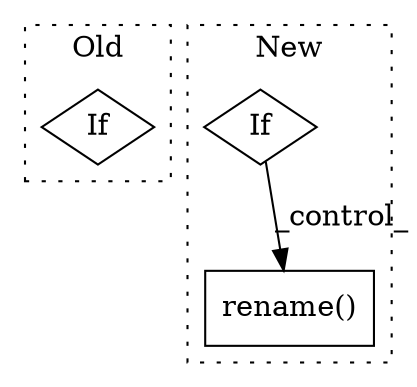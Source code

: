 digraph G {
subgraph cluster0 {
1 [label="If" a="96" s="11727" l="3" shape="diamond"];
label = "Old";
style="dotted";
}
subgraph cluster1 {
2 [label="rename()" a="75" s="12421,12455" l="10,1" shape="box"];
3 [label="If" a="96" s="12109" l="3" shape="diamond"];
label = "New";
style="dotted";
}
3 -> 2 [label="_control_"];
}